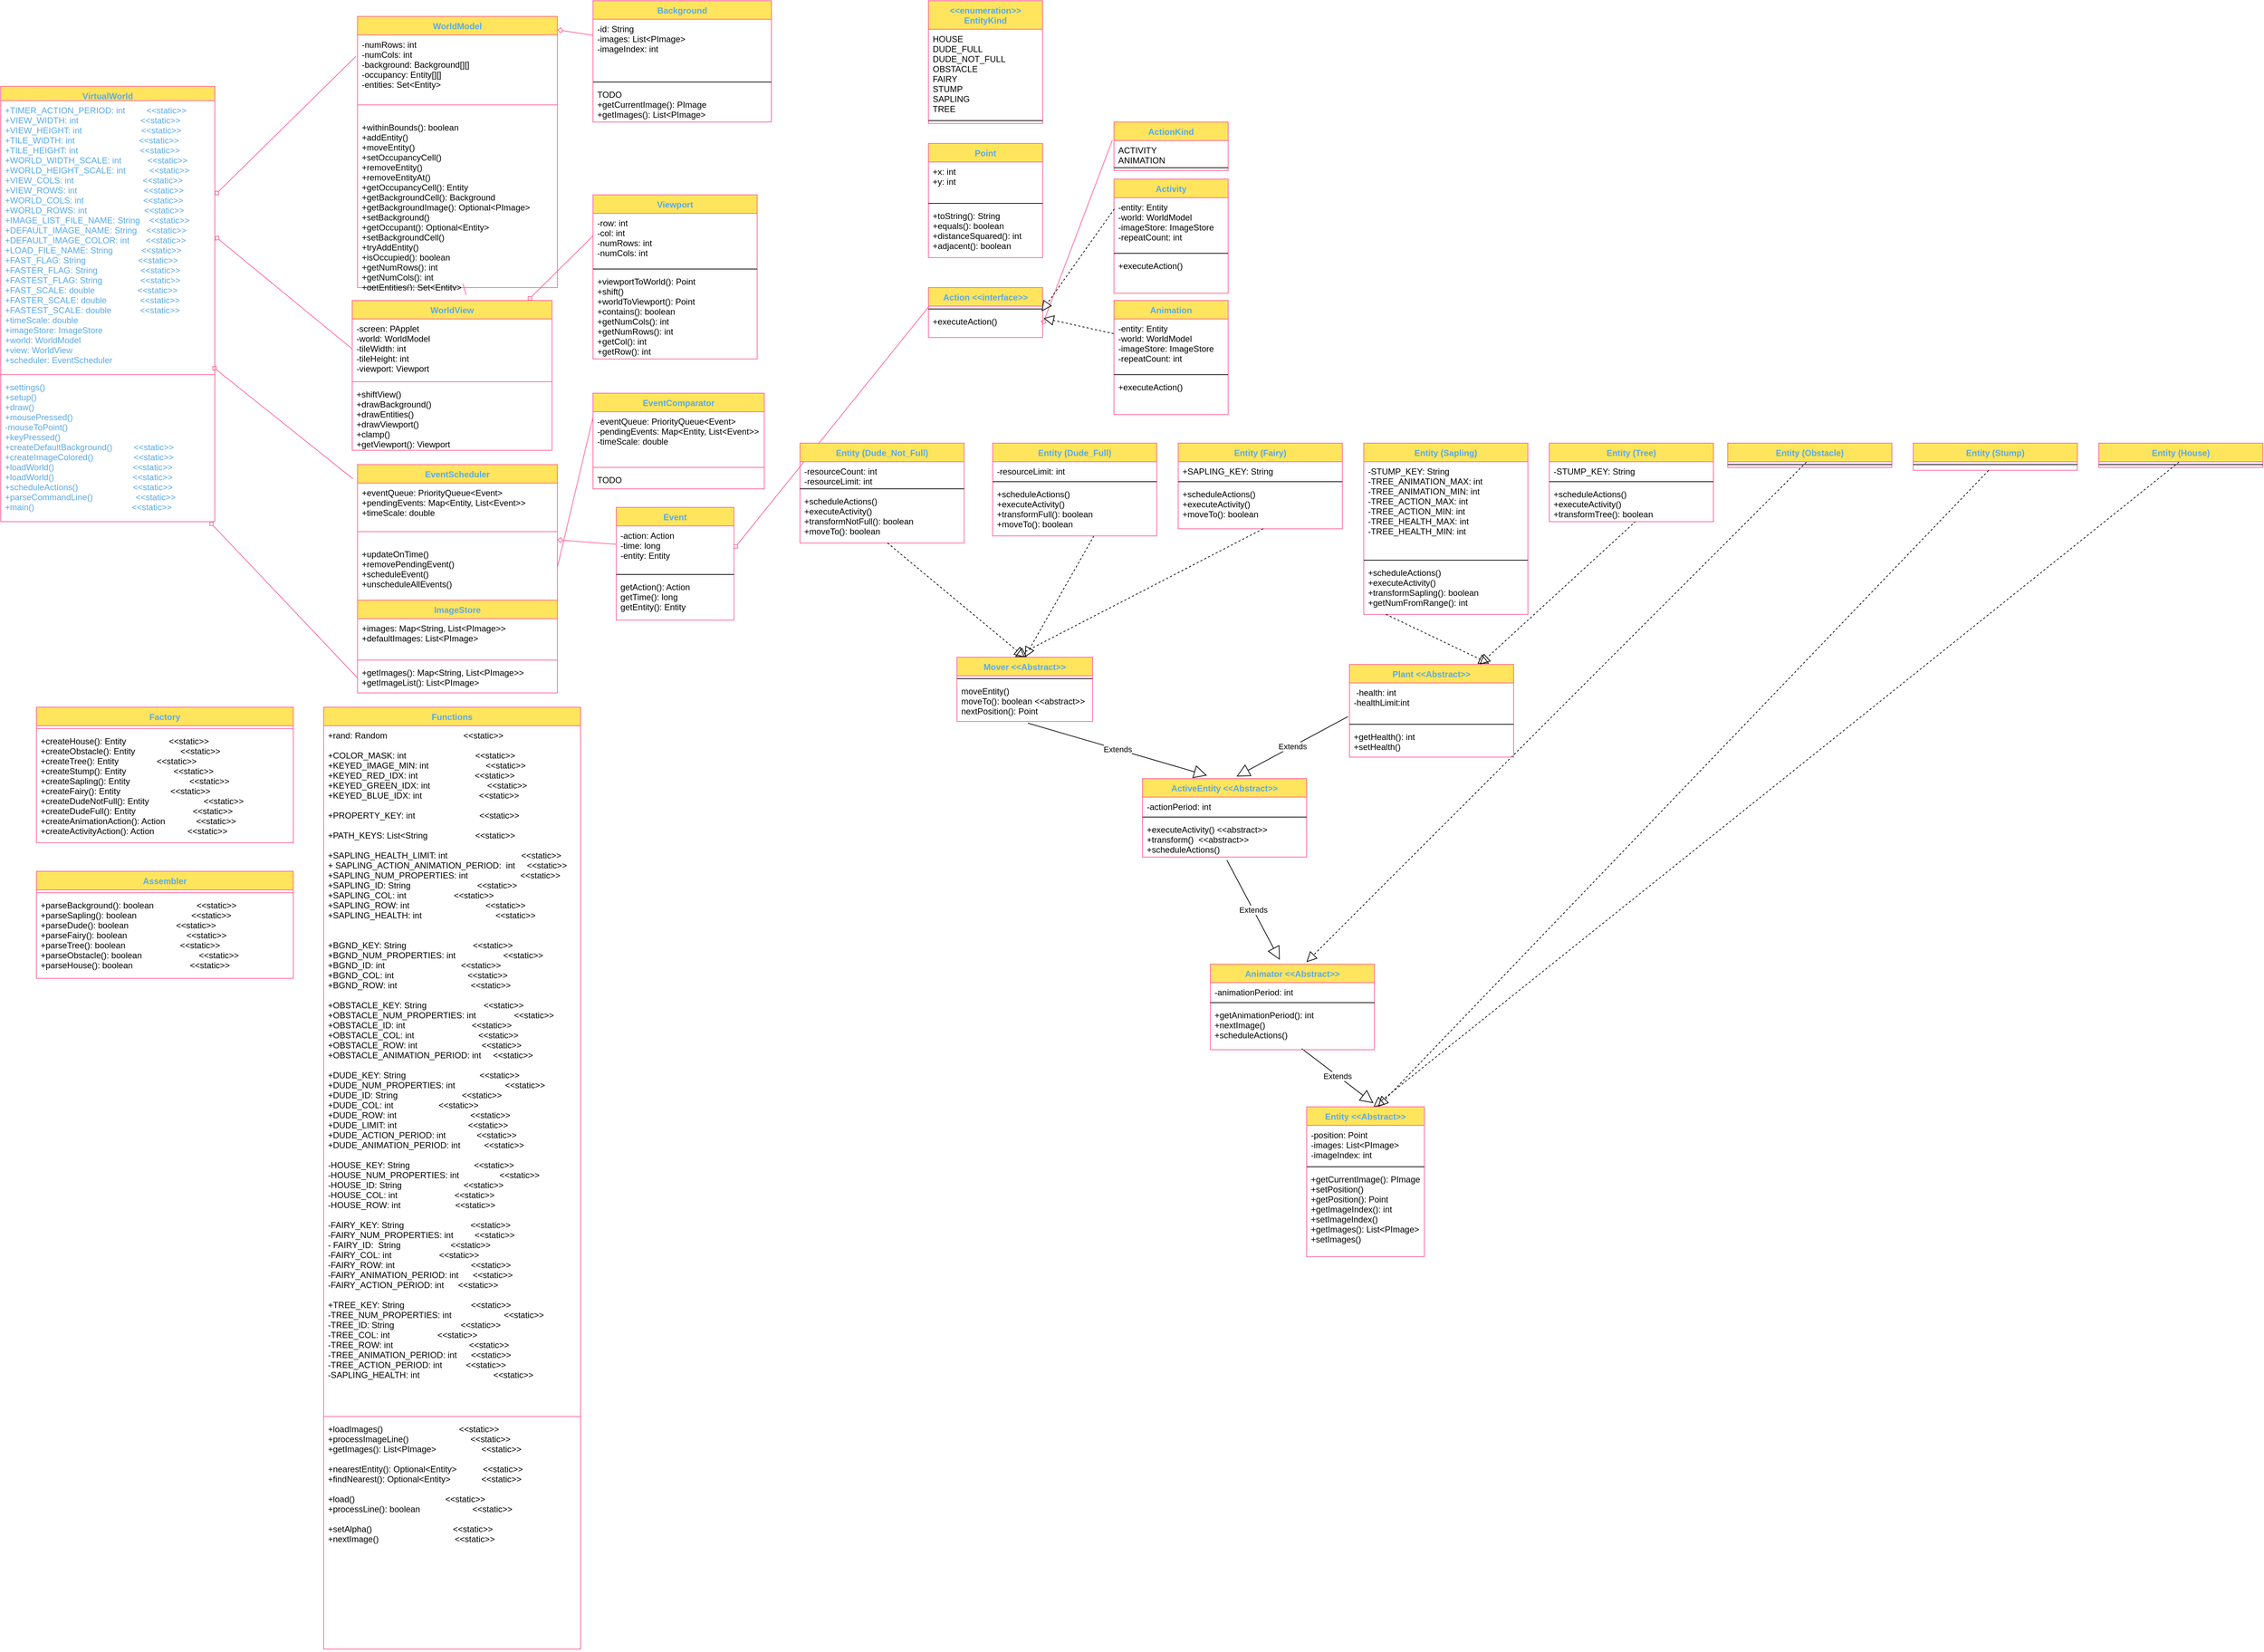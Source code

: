 <mxfile version="18.0.1" type="device"><diagram id="Yo6Zvny2ZRX3JAPKxXua" name="Page 2"><mxGraphModel dx="1415" dy="658" grid="1" gridSize="10" guides="1" tooltips="1" connect="1" arrows="1" fold="1" page="1" pageScale="1" pageWidth="3300" pageHeight="4681" math="0" shadow="0"><root><mxCell id="0"/><mxCell id="1" parent="0"/><mxCell id="8I9pphBKhg92I5GMk5e_-31" value="" style="graphMlID=e0;endArrow=none;strokeColor=#FF6392;strokeWidth=1.0;startArrow=diamond;startFill=0;endFill=1;exitX=1;exitY=0.25;exitDx=0;exitDy=0;fontColor=#5AA9E6;entryX=-0.008;entryY=-0.286;entryDx=0;entryDy=0;entryPerimeter=0;" parent="1" source="8I9pphBKhg92I5GMk5e_-50" target="8I9pphBKhg92I5GMk5e_-57" edge="1"><mxGeometry relative="1" as="geometry"/></mxCell><mxCell id="8I9pphBKhg92I5GMk5e_-32" value="" style="graphMlID=e1;endArrow=none;strokeColor=#FF6392;strokeWidth=1.0;startArrow=diamond;startFill=0;endFill=1;exitX=1;exitY=0.5;exitDx=0;exitDy=0;fontColor=#5AA9E6;entryX=0;entryY=0.5;entryDx=0;entryDy=0;" parent="1" source="8I9pphBKhg92I5GMk5e_-51" target="8I9pphBKhg92I5GMk5e_-61" edge="1"><mxGeometry relative="1" as="geometry"/></mxCell><mxCell id="8I9pphBKhg92I5GMk5e_-33" value="" style="graphMlID=e2;endArrow=none;strokeColor=#FF6392;strokeWidth=1.0;startArrow=diamond;startFill=0;endFill=1;fontColor=#5AA9E6;entryX=0;entryY=0.25;entryDx=0;entryDy=0;" parent="1" source="8I9pphBKhg92I5GMk5e_-60" target="8I9pphBKhg92I5GMk5e_-89" edge="1"><mxGeometry relative="1" as="geometry"><mxPoint x="648" y="240" as="sourcePoint"/></mxGeometry></mxCell><mxCell id="8I9pphBKhg92I5GMk5e_-34" value="" style="graphMlID=e3;endArrow=none;strokeColor=#FF6392;strokeWidth=1.0;startArrow=diamond;startFill=0;endFill=1;exitX=0.988;exitY=-0.077;exitDx=0;exitDy=0;exitPerimeter=0;fontColor=#5AA9E6;entryX=-0.023;entryY=0.105;entryDx=0;entryDy=0;entryPerimeter=0;" parent="1" source="8I9pphBKhg92I5GMk5e_-53" target="8I9pphBKhg92I5GMk5e_-64" edge="1"><mxGeometry relative="1" as="geometry"><mxPoint x="840" y="580" as="targetPoint"/></mxGeometry></mxCell><mxCell id="8I9pphBKhg92I5GMk5e_-35" value="" style="graphMlID=e4;endArrow=none;strokeColor=#FF6392;strokeWidth=1.0;startArrow=diamond;startFill=0;endFill=1;exitX=0.975;exitY=1;exitDx=0;exitDy=0;exitPerimeter=0;fontColor=#5AA9E6;entryX=0;entryY=0.5;entryDx=0;entryDy=0;" parent="1" source="8I9pphBKhg92I5GMk5e_-53" target="8I9pphBKhg92I5GMk5e_-71" edge="1"><mxGeometry relative="1" as="geometry"/></mxCell><mxCell id="8I9pphBKhg92I5GMk5e_-36" value="" style="graphMlID=e5;endArrow=none;strokeColor=#FF6392;strokeWidth=1.0;startArrow=diamond;startFill=0;endFill=1;fontColor=#5AA9E6;exitX=1.001;exitY=-0.077;exitDx=0;exitDy=0;exitPerimeter=0;" parent="1" source="8I9pphBKhg92I5GMk5e_-55" target="8I9pphBKhg92I5GMk5e_-82" edge="1"><mxGeometry relative="1" as="geometry"/></mxCell><mxCell id="8I9pphBKhg92I5GMk5e_-37" value="" style="graphMlID=e6;endArrow=none;strokeColor=#FF6392;strokeWidth=1.0;startArrow=diamond;startFill=0;endFill=1;fontColor=#5AA9E6;" parent="1" source="8I9pphBKhg92I5GMk5e_-64" target="8I9pphBKhg92I5GMk5e_-97" edge="1"><mxGeometry relative="1" as="geometry"/></mxCell><mxCell id="8I9pphBKhg92I5GMk5e_-38" value="" style="graphMlID=e7;endArrow=none;strokeColor=#FF6392;strokeWidth=1.0;startArrow=none;startFill=1;endFill=1;fontColor=#5AA9E6;entryX=0;entryY=0.25;entryDx=0;entryDy=0;exitX=1;exitY=0.5;exitDx=0;exitDy=0;" parent="1" source="8I9pphBKhg92I5GMk5e_-67" target="8I9pphBKhg92I5GMk5e_-72" edge="1"><mxGeometry relative="1" as="geometry"/></mxCell><mxCell id="8I9pphBKhg92I5GMk5e_-42" value="" style="graphMlID=e11;endArrow=none;strokeColor=#FF6392;strokeWidth=1.0;startArrow=diamond;startFill=0;endFill=1;fontColor=#5AA9E6;exitX=1;exitY=0.5;exitDx=0;exitDy=0;entryX=0.006;entryY=0.178;entryDx=0;entryDy=0;entryPerimeter=0;" parent="1" source="8I9pphBKhg92I5GMk5e_-97" edge="1"><mxGeometry relative="1" as="geometry"><mxPoint x="1320.96" y="458.072" as="targetPoint"/></mxGeometry></mxCell><mxCell id="8I9pphBKhg92I5GMk5e_-43" value="" style="graphMlID=e12;endArrow=none;strokeColor=#FF6392;strokeWidth=1.0;startArrow=diamond;startFill=0;endFill=1;fontColor=#5AA9E6;exitX=0.999;exitY=0.387;exitDx=0;exitDy=0;exitPerimeter=0;entryX=-0.014;entryY=0.373;entryDx=0;entryDy=0;entryPerimeter=0;" parent="1" target="8I9pphBKhg92I5GMk5e_-112" edge="1"><mxGeometry relative="1" as="geometry"><mxPoint x="1479.84" y="483.988" as="sourcePoint"/></mxGeometry></mxCell><mxCell id="8I9pphBKhg92I5GMk5e_-44" value="" style="graphMlID=e13;endArrow=none;strokeColor=#FF6392;strokeWidth=1.0;startArrow=none;startFill=1;endFill=1;fontColor=#5AA9E6;entryX=0.528;entryY=0.978;entryDx=0;entryDy=0;entryPerimeter=0;exitX=0.57;exitY=-0.037;exitDx=0;exitDy=0;exitPerimeter=0;" parent="1" source="8I9pphBKhg92I5GMk5e_-60" target="8I9pphBKhg92I5GMk5e_-57" edge="1"><mxGeometry relative="1" as="geometry"/></mxCell><mxCell id="8I9pphBKhg92I5GMk5e_-50" value="VirtualWorld" style="swimlane;fontStyle=1;align=center;verticalAlign=top;childLayout=stackLayout;horizontal=1;startSize=20;horizontalStack=0;resizeParent=1;resizeParentMax=0;resizeLast=0;collapsible=1;marginBottom=0;hachureGap=4;pointerEvents=0;fillColor=#FFE45E;strokeColor=#FF6392;fontColor=#5AA9E6;" parent="1" vertex="1"><mxGeometry x="20" y="150" width="300" height="610" as="geometry"/></mxCell><mxCell id="8I9pphBKhg92I5GMk5e_-51" value="+TIMER_ACTION_PERIOD: int         &lt;&lt;static&gt;&gt;&#10;+VIEW_WIDTH: int                          &lt;&lt;static&gt;&gt;&#10;+VIEW_HEIGHT: int                         &lt;&lt;static&gt;&gt;&#10;+TILE_WIDTH: int                           &lt;&lt;static&gt;&gt;&#10;+TILE_HEIGHT: int                          &lt;&lt;static&gt;&gt;&#10;+WORLD_WIDTH_SCALE: int           &lt;&lt;static&gt;&gt;&#10;+WORLD_HEIGHT_SCALE: int          &lt;&lt;static&gt;&gt;&#10;+VIEW_COLS: int                             &lt;&lt;static&gt;&gt;&#10;+VIEW_ROWS: int                            &lt;&lt;static&gt;&gt;&#10;+WORLD_COLS: int                         &lt;&lt;static&gt;&gt;&#10;+WORLD_ROWS: int                        &lt;&lt;static&gt;&gt;&#10;+IMAGE_LIST_FILE_NAME: String    &lt;&lt;static&gt;&gt;&#10;+DEFAULT_IMAGE_NAME: String    &lt;&lt;static&gt;&gt;&#10;+DEFAULT_IMAGE_COLOR: int       &lt;&lt;static&gt;&gt;&#10;+LOAD_FILE_NAME: String            &lt;&lt;static&gt;&gt;&#10;+FAST_FLAG: String                      &lt;&lt;static&gt;&gt;&#10;+FASTER_FLAG: String                  &lt;&lt;static&gt;&gt;&#10;+FASTEST_FLAG: String                &lt;&lt;static&gt;&gt;&#10;+FAST_SCALE: double                  &lt;&lt;static&gt;&gt;&#10;+FASTER_SCALE: double              &lt;&lt;static&gt;&gt;&#10;+FASTEST_SCALE: double            &lt;&lt;static&gt;&gt;&#10;+timeScale: double&#10;+imageStore: ImageStore&#10;+world: WorldModel&#10;+view: WorldView&#10;+scheduler: EventScheduler" style="text;strokeColor=none;fillColor=none;align=left;verticalAlign=top;spacingLeft=4;spacingRight=4;overflow=hidden;rotatable=0;points=[[0,0.5],[1,0.5]];portConstraint=eastwest;fontColor=#5AA9E6;" parent="8I9pphBKhg92I5GMk5e_-50" vertex="1"><mxGeometry y="20" width="300" height="380" as="geometry"/></mxCell><mxCell id="8I9pphBKhg92I5GMk5e_-52" value="" style="line;strokeWidth=1;fillColor=none;align=left;verticalAlign=middle;spacingTop=-1;spacingLeft=3;spacingRight=3;rotatable=0;labelPosition=right;points=[];portConstraint=eastwest;strokeColor=#FF6392;fontColor=#5AA9E6;" parent="8I9pphBKhg92I5GMk5e_-50" vertex="1"><mxGeometry y="400" width="300" height="8" as="geometry"/></mxCell><mxCell id="8I9pphBKhg92I5GMk5e_-53" value="+settings()&#10;+setup()&#10;+draw()&#10;+mousePressed()&#10;-mouseToPoint()&#10;+keyPressed()&#10;+createDefaultBackground()         &lt;&lt;static&gt;&gt;&#10;+createImageColored()                 &lt;&lt;static&gt;&gt;&#10;+loadWorld()                                 &lt;&lt;static&gt;&gt;&#10;+loadWorld()                                 &lt;&lt;static&gt;&gt;&#10;+scheduleActions()                       &lt;&lt;static&gt;&gt;&#10;+parseCommandLine()                  &lt;&lt;static&gt;&gt;&#10;+main()                                         &lt;&lt;static&gt;&gt;" style="text;strokeColor=none;fillColor=none;align=left;verticalAlign=top;spacingLeft=4;spacingRight=4;overflow=hidden;rotatable=0;points=[[0,0.5],[1,0.5]];portConstraint=eastwest;fontColor=#5AA9E6;" parent="8I9pphBKhg92I5GMk5e_-50" vertex="1"><mxGeometry y="408" width="300" height="202" as="geometry"/></mxCell><mxCell id="8I9pphBKhg92I5GMk5e_-54" value="WorldModel" style="swimlane;fontStyle=1;align=center;verticalAlign=top;childLayout=stackLayout;horizontal=1;startSize=26;horizontalStack=0;resizeParent=1;resizeParentMax=0;resizeLast=0;collapsible=1;marginBottom=0;hachureGap=4;pointerEvents=0;sketch=0;fontColor=#5AA9E6;strokeColor=#FF6392;fillColor=#FFE45E;" parent="1" vertex="1"><mxGeometry x="520" y="52.03" width="280" height="380" as="geometry"/></mxCell><mxCell id="8I9pphBKhg92I5GMk5e_-55" value="-numRows: int&#10;-numCols: int&#10;-background: Background[][]&#10;-occupancy: Entity[][]&#10;-entities: Set&lt;Entity&gt;" style="text;strokeColor=none;fillColor=none;align=left;verticalAlign=top;spacingLeft=4;spacingRight=4;overflow=hidden;rotatable=0;points=[[0,0.5],[1,0.5]];portConstraint=eastwest;fontColor=#000000;" parent="8I9pphBKhg92I5GMk5e_-54" vertex="1"><mxGeometry y="26" width="280" height="94" as="geometry"/></mxCell><mxCell id="8I9pphBKhg92I5GMk5e_-56" value="" style="line;strokeWidth=1;fillColor=none;align=left;verticalAlign=middle;spacingTop=-1;spacingLeft=3;spacingRight=3;rotatable=0;labelPosition=right;points=[];portConstraint=eastwest;strokeColor=#FF6392;fontColor=#5AA9E6;" parent="8I9pphBKhg92I5GMk5e_-54" vertex="1"><mxGeometry y="120" width="280" height="8" as="geometry"/></mxCell><mxCell id="8I9pphBKhg92I5GMk5e_-57" value="&#10;+withinBounds(): boolean                   &#10;+addEntity()&#10;+moveEntity()&#10;+setOccupancyCell()     &#10;+removeEntity()                              &#10;+removeEntityAt()                           &#10;+getOccupancyCell(): Entity                 &#10;+getBackgroundCell(): Background            &#10;+getBackgroundImage(): Optional&lt;PImage&gt;    &#10;+setBackground()                             &#10;+getOccupant(): Optional&lt;Entity&gt;           &#10;+setBackgroundCell()                       &#10;+tryAddEntity()                             &#10;+isOccupied(): boolean&#10;+getNumRows(): int&#10;+getNumCols(): int  &#10;+getEntities(): Set&lt;Entity&gt;                                                            " style="text;strokeColor=none;fillColor=none;align=left;verticalAlign=top;spacingLeft=4;spacingRight=4;overflow=hidden;rotatable=0;points=[[0,0.5],[1,0.5]];portConstraint=eastwest;fontColor=#020405;" parent="8I9pphBKhg92I5GMk5e_-54" vertex="1"><mxGeometry y="128" width="280" height="252" as="geometry"/></mxCell><mxCell id="8I9pphBKhg92I5GMk5e_-60" value="WorldView" style="swimlane;fontStyle=1;align=center;verticalAlign=top;childLayout=stackLayout;horizontal=1;startSize=26;horizontalStack=0;resizeParent=1;resizeParentMax=0;resizeLast=0;collapsible=1;marginBottom=0;hachureGap=4;pointerEvents=0;sketch=0;fontColor=#5AA9E6;strokeColor=#FF6392;fillColor=#FFE45E;" parent="1" vertex="1"><mxGeometry x="512.57" y="450" width="280" height="210" as="geometry"/></mxCell><mxCell id="8I9pphBKhg92I5GMk5e_-61" value="-screen: PApplet&#10;-world: WorldModel&#10;-tileWidth: int&#10;-tileHeight: int&#10;-viewport: Viewport" style="text;strokeColor=none;fillColor=none;align=left;verticalAlign=top;spacingLeft=4;spacingRight=4;overflow=hidden;rotatable=0;points=[[0,0.5],[1,0.5]];portConstraint=eastwest;fontColor=#000000;" parent="8I9pphBKhg92I5GMk5e_-60" vertex="1"><mxGeometry y="26" width="280" height="84" as="geometry"/></mxCell><mxCell id="8I9pphBKhg92I5GMk5e_-62" value="" style="line;strokeWidth=1;fillColor=none;align=left;verticalAlign=middle;spacingTop=-1;spacingLeft=3;spacingRight=3;rotatable=0;labelPosition=right;points=[];portConstraint=eastwest;strokeColor=#FF6392;fontColor=#5AA9E6;" parent="8I9pphBKhg92I5GMk5e_-60" vertex="1"><mxGeometry y="110" width="280" height="8" as="geometry"/></mxCell><mxCell id="8I9pphBKhg92I5GMk5e_-63" value="+shiftView()&#10;+drawBackground()                           &#10;+drawEntities()                            &#10;+drawViewport()                             &#10;+clamp()     &#10;+getViewport(): Viewport                              " style="text;strokeColor=none;fillColor=none;align=left;verticalAlign=top;spacingLeft=4;spacingRight=4;overflow=hidden;rotatable=0;points=[[0,0.5],[1,0.5]];portConstraint=eastwest;fontColor=#000000;" parent="8I9pphBKhg92I5GMk5e_-60" vertex="1"><mxGeometry y="118" width="280" height="92" as="geometry"/></mxCell><mxCell id="8I9pphBKhg92I5GMk5e_-64" value="EventScheduler" style="swimlane;fontStyle=1;align=center;verticalAlign=top;childLayout=stackLayout;horizontal=1;startSize=26;horizontalStack=0;resizeParent=1;resizeParentMax=0;resizeLast=0;collapsible=1;marginBottom=0;hachureGap=4;pointerEvents=0;sketch=0;fontColor=#5AA9E6;strokeColor=#FF6392;fillColor=#FFE45E;" parent="1" vertex="1"><mxGeometry x="520" y="680" width="280" height="190" as="geometry"/></mxCell><mxCell id="8I9pphBKhg92I5GMk5e_-65" value="+eventQueue: PriorityQueue&lt;Event&gt;&#10;+pendingEvents: Map&lt;Entity, List&lt;Event&gt;&gt;&#10;+timeScale: double" style="text;strokeColor=none;fillColor=none;align=left;verticalAlign=top;spacingLeft=4;spacingRight=4;overflow=hidden;rotatable=0;points=[[0,0.5],[1,0.5]];portConstraint=eastwest;fontColor=#000000;" parent="8I9pphBKhg92I5GMk5e_-64" vertex="1"><mxGeometry y="26" width="280" height="64" as="geometry"/></mxCell><mxCell id="8I9pphBKhg92I5GMk5e_-66" value="" style="line;strokeWidth=1;fillColor=none;align=left;verticalAlign=middle;spacingTop=-1;spacingLeft=3;spacingRight=3;rotatable=0;labelPosition=right;points=[];portConstraint=eastwest;strokeColor=#FF6392;fontColor=#5AA9E6;" parent="8I9pphBKhg92I5GMk5e_-64" vertex="1"><mxGeometry y="90" width="280" height="8" as="geometry"/></mxCell><mxCell id="8I9pphBKhg92I5GMk5e_-67" value="&#10;+updateOnTime()                              &#10;+removePendingEvent()                       &#10;+scheduleEvent()                                 &#10;+unscheduleAllEvents()                       " style="text;strokeColor=none;fillColor=none;align=left;verticalAlign=top;spacingLeft=4;spacingRight=4;overflow=hidden;rotatable=0;points=[[0,0.5],[1,0.5]];portConstraint=eastwest;fontColor=#000000;" parent="8I9pphBKhg92I5GMk5e_-64" vertex="1"><mxGeometry y="98" width="280" height="92" as="geometry"/></mxCell><mxCell id="8I9pphBKhg92I5GMk5e_-68" value="ImageStore" style="swimlane;fontStyle=1;align=center;verticalAlign=top;childLayout=stackLayout;horizontal=1;startSize=26;horizontalStack=0;resizeParent=1;resizeParentMax=0;resizeLast=0;collapsible=1;marginBottom=0;hachureGap=4;pointerEvents=0;sketch=0;fontColor=#5AA9E6;strokeColor=#FF6392;fillColor=#FFE45E;" parent="1" vertex="1"><mxGeometry x="520" y="870" width="280" height="130" as="geometry"/></mxCell><mxCell id="8I9pphBKhg92I5GMk5e_-69" value="+images: Map&lt;String, List&lt;PImage&gt;&gt;&#10;+defaultImages: List&lt;PImage&gt;" style="text;strokeColor=none;fillColor=none;align=left;verticalAlign=top;spacingLeft=4;spacingRight=4;overflow=hidden;rotatable=0;points=[[0,0.5],[1,0.5]];portConstraint=eastwest;fontColor=#000000;" parent="8I9pphBKhg92I5GMk5e_-68" vertex="1"><mxGeometry y="26" width="280" height="54" as="geometry"/></mxCell><mxCell id="8I9pphBKhg92I5GMk5e_-70" value="" style="line;strokeWidth=1;fillColor=none;align=left;verticalAlign=middle;spacingTop=-1;spacingLeft=3;spacingRight=3;rotatable=0;labelPosition=right;points=[];portConstraint=eastwest;strokeColor=#FF6392;fontColor=#5AA9E6;" parent="8I9pphBKhg92I5GMk5e_-68" vertex="1"><mxGeometry y="80" width="280" height="8" as="geometry"/></mxCell><mxCell id="8I9pphBKhg92I5GMk5e_-71" value="+getImages(): Map&lt;String, List&lt;PImage&gt;&gt;&#10;+getImageList(): List&lt;PImage&gt;               " style="text;strokeColor=none;fillColor=none;align=left;verticalAlign=top;spacingLeft=4;spacingRight=4;overflow=hidden;rotatable=0;points=[[0,0.5],[1,0.5]];portConstraint=eastwest;fontColor=#000000;" parent="8I9pphBKhg92I5GMk5e_-68" vertex="1"><mxGeometry y="88" width="280" height="42" as="geometry"/></mxCell><mxCell id="8I9pphBKhg92I5GMk5e_-72" value="EventComparator" style="swimlane;fontStyle=1;align=center;verticalAlign=top;childLayout=stackLayout;horizontal=1;startSize=26;horizontalStack=0;resizeParent=1;resizeParentMax=0;resizeLast=0;collapsible=1;marginBottom=0;hachureGap=4;pointerEvents=0;sketch=0;fontColor=#5AA9E6;strokeColor=#FF6392;fillColor=#FFE45E;" parent="1" vertex="1"><mxGeometry x="850" y="580" width="240" height="134" as="geometry"/></mxCell><mxCell id="8I9pphBKhg92I5GMk5e_-73" value="-eventQueue: PriorityQueue&lt;Event&gt;&#10;-pendingEvents: Map&lt;Entity, List&lt;Event&gt;&gt;&#10;-timeScale: double" style="text;strokeColor=none;fillColor=none;align=left;verticalAlign=top;spacingLeft=4;spacingRight=4;overflow=hidden;rotatable=0;points=[[0,0.5],[1,0.5]];portConstraint=eastwest;fontColor=#000000;" parent="8I9pphBKhg92I5GMk5e_-72" vertex="1"><mxGeometry y="26" width="240" height="74" as="geometry"/></mxCell><mxCell id="8I9pphBKhg92I5GMk5e_-74" value="" style="line;strokeWidth=1;fillColor=none;align=left;verticalAlign=middle;spacingTop=-1;spacingLeft=3;spacingRight=3;rotatable=0;labelPosition=right;points=[];portConstraint=eastwest;strokeColor=#FF6392;fontColor=#5AA9E6;" parent="8I9pphBKhg92I5GMk5e_-72" vertex="1"><mxGeometry y="100" width="240" height="8" as="geometry"/></mxCell><mxCell id="8I9pphBKhg92I5GMk5e_-75" value="TODO" style="text;strokeColor=none;fillColor=none;align=left;verticalAlign=top;spacingLeft=4;spacingRight=4;overflow=hidden;rotatable=0;points=[[0,0.5],[1,0.5]];portConstraint=eastwest;fontColor=#000000;" parent="8I9pphBKhg92I5GMk5e_-72" vertex="1"><mxGeometry y="108" width="240" height="26" as="geometry"/></mxCell><mxCell id="8I9pphBKhg92I5GMk5e_-77" value="Functions" style="swimlane;fontStyle=1;align=center;verticalAlign=top;childLayout=stackLayout;horizontal=1;startSize=26;horizontalStack=0;resizeParent=1;resizeParentMax=0;resizeLast=0;collapsible=1;marginBottom=0;hachureGap=4;pointerEvents=0;sketch=0;fontColor=#5AA9E6;strokeColor=#FF6392;fillColor=#FFE45E;" parent="1" vertex="1"><mxGeometry x="472.57" y="1020" width="360" height="1320" as="geometry"/></mxCell><mxCell id="8I9pphBKhg92I5GMk5e_-78" value="+rand: Random                                &lt;&lt;static&gt;&gt;&#10;&#10;+COLOR_MASK: int                             &lt;&lt;static&gt;&gt;&#10;+KEYED_IMAGE_MIN: int                        &lt;&lt;static&gt;&gt;&#10;+KEYED_RED_IDX: int                        &lt;&lt;static&gt;&gt;&#10;+KEYED_GREEN_IDX: int                        &lt;&lt;static&gt;&gt;&#10;+KEYED_BLUE_IDX: int                        &lt;&lt;static&gt;&gt;&#10;&#10;+PROPERTY_KEY: int                           &lt;&lt;static&gt;&gt;&#10;&#10;+PATH_KEYS: List&lt;String                    &lt;&lt;static&gt;&gt;&#10;&#10;+SAPLING_HEALTH_LIMIT: int                               &lt;&lt;static&gt;&gt;&#10;+ SAPLING_ACTION_ANIMATION_PERIOD:  int     &lt;&lt;static&gt;&gt;&#10;+SAPLING_NUM_PROPERTIES: int                      &lt;&lt;static&gt;&gt;&#10;+SAPLING_ID: String                            &lt;&lt;static&gt;&gt;&#10;+SAPLING_COL: int                    &lt;&lt;static&gt;&gt;&#10;+SAPLING_ROW: int                                &lt;&lt;static&gt;&gt;&#10;+SAPLING_HEALTH: int                               &lt;&lt;static&gt;&gt;&#10;&#10;&#10;+BGND_KEY: String                            &lt;&lt;static&gt;&gt;&#10;+BGND_NUM_PROPERTIES: int                    &lt;&lt;static&gt;&gt;&#10;+BGND_ID: int                                &lt;&lt;static&gt;&gt;&#10;+BGND_COL: int                               &lt;&lt;static&gt;&gt;&#10;+BGND_ROW: int                               &lt;&lt;static&gt;&gt;&#10;&#10;+OBSTACLE_KEY: String                        &lt;&lt;static&gt;&gt;&#10;+OBSTACLE_NUM_PROPERTIES: int                &lt;&lt;static&gt;&gt;&#10;+OBSTACLE_ID: int                            &lt;&lt;static&gt;&gt;&#10;+OBSTACLE_COL: int                           &lt;&lt;static&gt;&gt;&#10;+OBSTACLE_ROW: int                           &lt;&lt;static&gt;&gt;&#10;+OBSTACLE_ANIMATION_PERIOD: int     &lt;&lt;static&gt;&gt;&#10;&#10;+DUDE_KEY: String                               &lt;&lt;static&gt;&gt;&#10;+DUDE_NUM_PROPERTIES: int                     &lt;&lt;static&gt;&gt;&#10;+DUDE_ID: String                           &lt;&lt;static&gt;&gt;&#10;+DUDE_COL: int                   &lt;&lt;static&gt;&gt;&#10;+DUDE_ROW: int                               &lt;&lt;static&gt;&gt;&#10;+DUDE_LIMIT: int                              &lt;&lt;static&gt;&gt;&#10;+DUDE_ACTION_PERIOD: int             &lt;&lt;static&gt;&gt;&#10;+DUDE_ANIMATION_PERIOD: int          &lt;&lt;static&gt;&gt;&#10;&#10;-HOUSE_KEY: String                           &lt;&lt;static&gt;&gt;&#10;-HOUSE_NUM_PROPERTIES: int                 &lt;&lt;static&gt;&gt;&#10;-HOUSE_ID: String                          &lt;&lt;static&gt;&gt;&#10;-HOUSE_COL: int                        &lt;&lt;static&gt;&gt;&#10;-HOUSE_ROW: int                       &lt;&lt;static&gt;&gt;&#10;&#10;-FAIRY_KEY: String                            &lt;&lt;static&gt;&gt;&#10;-FAIRY_NUM_PROPERTIES: int         &lt;&lt;static&gt;&gt;&#10;- FAIRY_ID:  String                     &lt;&lt;static&gt;&gt;&#10;-FAIRY_COL: int                    &lt;&lt;static&gt;&gt;&#10;-FAIRY_ROW: int                                &lt;&lt;static&gt;&gt;&#10;-FAIRY_ANIMATION_PERIOD: int      &lt;&lt;static&gt;&gt;&#10;-FAIRY_ACTION_PERIOD: int      &lt;&lt;static&gt;&gt;&#10;&#10;+TREE_KEY: String                            &lt;&lt;static&gt;&gt;&#10;-TREE_NUM_PROPERTIES: int                      &lt;&lt;static&gt;&gt;&#10;-TREE_ID: String                            &lt;&lt;static&gt;&gt;&#10;-TREE_COL: int                    &lt;&lt;static&gt;&gt;&#10;-TREE_ROW: int                                &lt;&lt;static&gt;&gt;&#10;-TREE_ANIMATION_PERIOD: int      &lt;&lt;static&gt;&gt;&#10;-TREE_ACTION_PERIOD: int          &lt;&lt;static&gt;&gt;&#10;-SAPLING_HEALTH: int                               &lt;&lt;static&gt;&gt;&#10;" style="text;strokeColor=none;fillColor=none;align=left;verticalAlign=top;spacingLeft=4;spacingRight=4;overflow=hidden;rotatable=0;points=[[0,0.5],[1,0.5]];portConstraint=eastwest;fontColor=#000000;" parent="8I9pphBKhg92I5GMk5e_-77" vertex="1"><mxGeometry y="26" width="360" height="964" as="geometry"/></mxCell><mxCell id="8I9pphBKhg92I5GMk5e_-79" value="" style="line;strokeWidth=1;fillColor=none;align=left;verticalAlign=middle;spacingTop=-1;spacingLeft=3;spacingRight=3;rotatable=0;labelPosition=right;points=[];portConstraint=eastwest;strokeColor=#FF6392;fontColor=#5AA9E6;" parent="8I9pphBKhg92I5GMk5e_-77" vertex="1"><mxGeometry y="990" width="360" height="8" as="geometry"/></mxCell><mxCell id="8I9pphBKhg92I5GMk5e_-80" value="+loadImages()                                &lt;&lt;static&gt;&gt;&#10;+processImageLine()                          &lt;&lt;static&gt;&gt;&#10;+getImages(): List&lt;PImage&gt;                   &lt;&lt;static&gt;&gt;&#10;&#10;+nearestEntity(): Optional&lt;Entity&gt;           &lt;&lt;static&gt;&gt;&#10;+findNearest(): Optional&lt;Entity&gt;             &lt;&lt;static&gt;&gt;&#10;&#10;+load()                                      &lt;&lt;static&gt;&gt;&#10;+processLine(): boolean                      &lt;&lt;static&gt;&gt;&#10;&#10;+setAlpha()                                  &lt;&lt;static&gt;&gt;&#10;+nextImage()                                &lt;&lt;static&gt;&gt;" style="text;strokeColor=none;fillColor=none;align=left;verticalAlign=top;spacingLeft=4;spacingRight=4;overflow=hidden;rotatable=0;points=[[0,0.5],[1,0.5]];portConstraint=eastwest;fontColor=#000000;" parent="8I9pphBKhg92I5GMk5e_-77" vertex="1"><mxGeometry y="998" width="360" height="322" as="geometry"/></mxCell><mxCell id="8I9pphBKhg92I5GMk5e_-81" value="Background" style="swimlane;fontStyle=1;align=center;verticalAlign=top;childLayout=stackLayout;horizontal=1;startSize=26;horizontalStack=0;resizeParent=1;resizeParentMax=0;resizeLast=0;collapsible=1;marginBottom=0;hachureGap=4;pointerEvents=0;sketch=0;fontColor=#5AA9E6;strokeColor=#FF6392;fillColor=#FFE45E;" parent="1" vertex="1"><mxGeometry x="850" y="30" width="250" height="170" as="geometry"/></mxCell><mxCell id="8I9pphBKhg92I5GMk5e_-82" value="-id: String&#10;-images: List&lt;PImage&gt;&#10;-imageIndex: int" style="text;strokeColor=none;fillColor=none;align=left;verticalAlign=top;spacingLeft=4;spacingRight=4;overflow=hidden;rotatable=0;points=[[0,0.5],[1,0.5]];portConstraint=eastwest;" parent="8I9pphBKhg92I5GMk5e_-81" vertex="1"><mxGeometry y="26" width="250" height="84" as="geometry"/></mxCell><mxCell id="8I9pphBKhg92I5GMk5e_-83" value="" style="line;strokeWidth=1;fillColor=none;align=left;verticalAlign=middle;spacingTop=-1;spacingLeft=3;spacingRight=3;rotatable=0;labelPosition=right;points=[];portConstraint=eastwest;" parent="8I9pphBKhg92I5GMk5e_-81" vertex="1"><mxGeometry y="110" width="250" height="8" as="geometry"/></mxCell><mxCell id="8I9pphBKhg92I5GMk5e_-84" value="TODO&#10;+getCurrentImage(): PImage &#10;+getImages(): List&lt;PImage&gt;              " style="text;strokeColor=none;fillColor=none;align=left;verticalAlign=top;spacingLeft=4;spacingRight=4;overflow=hidden;rotatable=0;points=[[0,0.5],[1,0.5]];portConstraint=eastwest;" parent="8I9pphBKhg92I5GMk5e_-81" vertex="1"><mxGeometry y="118" width="250" height="52" as="geometry"/></mxCell><mxCell id="8I9pphBKhg92I5GMk5e_-89" value="Viewport" style="swimlane;fontStyle=1;align=center;verticalAlign=top;childLayout=stackLayout;horizontal=1;startSize=26;horizontalStack=0;resizeParent=1;resizeParentMax=0;resizeLast=0;collapsible=1;marginBottom=0;hachureGap=4;pointerEvents=0;sketch=0;fontColor=#5AA9E6;strokeColor=#FF6392;fillColor=#FFE45E;" parent="1" vertex="1"><mxGeometry x="850" y="302.04" width="230" height="230" as="geometry"/></mxCell><mxCell id="8I9pphBKhg92I5GMk5e_-90" value="-row: int&#10;-col: int&#10;-numRows: int&#10;-numCols: int" style="text;strokeColor=none;fillColor=none;align=left;verticalAlign=top;spacingLeft=4;spacingRight=4;overflow=hidden;rotatable=0;points=[[0,0.5],[1,0.5]];portConstraint=eastwest;" parent="8I9pphBKhg92I5GMk5e_-89" vertex="1"><mxGeometry y="26" width="230" height="74" as="geometry"/></mxCell><mxCell id="8I9pphBKhg92I5GMk5e_-91" value="" style="line;strokeWidth=1;fillColor=none;align=left;verticalAlign=middle;spacingTop=-1;spacingLeft=3;spacingRight=3;rotatable=0;labelPosition=right;points=[];portConstraint=eastwest;" parent="8I9pphBKhg92I5GMk5e_-89" vertex="1"><mxGeometry y="100" width="230" height="8" as="geometry"/></mxCell><mxCell id="8I9pphBKhg92I5GMk5e_-92" value="+viewportToWorld(): Point &#10;+shift()         &#10;+worldToViewport(): Point   &#10;+contains(): boolean&#10;+getNumCols(): int&#10;+getNumRows(): int&#10;+getCol(): int&#10;+getRow(): int                   " style="text;strokeColor=none;fillColor=none;align=left;verticalAlign=top;spacingLeft=4;spacingRight=4;overflow=hidden;rotatable=0;points=[[0,0.5],[1,0.5]];portConstraint=eastwest;" parent="8I9pphBKhg92I5GMk5e_-89" vertex="1"><mxGeometry y="108" width="230" height="122" as="geometry"/></mxCell><mxCell id="8I9pphBKhg92I5GMk5e_-96" value="Event" style="swimlane;fontStyle=1;align=center;verticalAlign=top;childLayout=stackLayout;horizontal=1;startSize=26;horizontalStack=0;resizeParent=1;resizeParentMax=0;resizeLast=0;collapsible=1;marginBottom=0;hachureGap=4;pointerEvents=0;sketch=0;fontColor=#5AA9E6;strokeColor=#FF6392;fillColor=#FFE45E;" parent="1" vertex="1"><mxGeometry x="882.5" y="740" width="165" height="158" as="geometry"/></mxCell><mxCell id="8I9pphBKhg92I5GMk5e_-97" value="-action: Action&#10;-time: long&#10;-entity: Entity" style="text;strokeColor=none;fillColor=none;align=left;verticalAlign=top;spacingLeft=4;spacingRight=4;overflow=hidden;rotatable=0;points=[[0,0.5],[1,0.5]];portConstraint=eastwest;" parent="8I9pphBKhg92I5GMk5e_-96" vertex="1"><mxGeometry y="26" width="165" height="64" as="geometry"/></mxCell><mxCell id="8I9pphBKhg92I5GMk5e_-98" value="" style="line;strokeWidth=1;fillColor=none;align=left;verticalAlign=middle;spacingTop=-1;spacingLeft=3;spacingRight=3;rotatable=0;labelPosition=right;points=[];portConstraint=eastwest;" parent="8I9pphBKhg92I5GMk5e_-96" vertex="1"><mxGeometry y="90" width="165" height="8" as="geometry"/></mxCell><mxCell id="8I9pphBKhg92I5GMk5e_-99" value="getAction(): Action&#10;getTime(): long&#10;getEntity(): Entity" style="text;strokeColor=none;fillColor=none;align=left;verticalAlign=top;spacingLeft=4;spacingRight=4;overflow=hidden;rotatable=0;points=[[0,0.5],[1,0.5]];portConstraint=eastwest;" parent="8I9pphBKhg92I5GMk5e_-96" vertex="1"><mxGeometry y="98" width="165" height="60" as="geometry"/></mxCell><mxCell id="8I9pphBKhg92I5GMk5e_-100" value="&lt;&lt;enumeration&gt;&gt;&#10;EntityKind" style="swimlane;fontStyle=1;align=center;verticalAlign=top;childLayout=stackLayout;horizontal=1;startSize=40;horizontalStack=0;resizeParent=1;resizeParentMax=0;resizeLast=0;collapsible=1;marginBottom=0;hachureGap=4;pointerEvents=0;sketch=0;fontColor=#5AA9E6;strokeColor=#FF6392;fillColor=#FFE45E;" parent="1" vertex="1"><mxGeometry x="1320" y="30" width="160" height="172" as="geometry"/></mxCell><mxCell id="8I9pphBKhg92I5GMk5e_-101" value="HOUSE&#10;DUDE_FULL&#10;DUDE_NOT_FULL&#10;OBSTACLE&#10;FAIRY&#10;STUMP&#10;SAPLING&#10;TREE" style="text;strokeColor=none;fillColor=none;align=left;verticalAlign=top;spacingLeft=4;spacingRight=4;overflow=hidden;rotatable=0;points=[[0,0.5],[1,0.5]];portConstraint=eastwest;" parent="8I9pphBKhg92I5GMk5e_-100" vertex="1"><mxGeometry y="40" width="160" height="124" as="geometry"/></mxCell><mxCell id="8I9pphBKhg92I5GMk5e_-102" value="" style="line;strokeWidth=1;fillColor=none;align=left;verticalAlign=middle;spacingTop=-1;spacingLeft=3;spacingRight=3;rotatable=0;labelPosition=right;points=[];portConstraint=eastwest;" parent="8I9pphBKhg92I5GMk5e_-100" vertex="1"><mxGeometry y="164" width="160" height="8" as="geometry"/></mxCell><mxCell id="8I9pphBKhg92I5GMk5e_-104" value="Point" style="swimlane;fontStyle=1;align=center;verticalAlign=top;childLayout=stackLayout;horizontal=1;startSize=26;horizontalStack=0;resizeParent=1;resizeParentMax=0;resizeLast=0;collapsible=1;marginBottom=0;hachureGap=4;pointerEvents=0;sketch=0;fontColor=#5AA9E6;strokeColor=#FF6392;fillColor=#FFE45E;" parent="1" vertex="1"><mxGeometry x="1320" y="230" width="160" height="160" as="geometry"/></mxCell><mxCell id="8I9pphBKhg92I5GMk5e_-105" value="+x: int&#10;+y: int" style="text;strokeColor=none;fillColor=none;align=left;verticalAlign=top;spacingLeft=4;spacingRight=4;overflow=hidden;rotatable=0;points=[[0,0.5],[1,0.5]];portConstraint=eastwest;" parent="8I9pphBKhg92I5GMk5e_-104" vertex="1"><mxGeometry y="26" width="160" height="54" as="geometry"/></mxCell><mxCell id="8I9pphBKhg92I5GMk5e_-106" value="" style="line;strokeWidth=1;fillColor=none;align=left;verticalAlign=middle;spacingTop=-1;spacingLeft=3;spacingRight=3;rotatable=0;labelPosition=right;points=[];portConstraint=eastwest;" parent="8I9pphBKhg92I5GMk5e_-104" vertex="1"><mxGeometry y="80" width="160" height="8" as="geometry"/></mxCell><mxCell id="8I9pphBKhg92I5GMk5e_-107" value="+toString(): String&#10;+equals(): boolean&#10;+distanceSquared(): int &#10;+adjacent(): boolean      " style="text;strokeColor=none;fillColor=none;align=left;verticalAlign=top;spacingLeft=4;spacingRight=4;overflow=hidden;rotatable=0;points=[[0,0.5],[1,0.5]];portConstraint=eastwest;" parent="8I9pphBKhg92I5GMk5e_-104" vertex="1"><mxGeometry y="88" width="160" height="72" as="geometry"/></mxCell><mxCell id="8I9pphBKhg92I5GMk5e_-108" value="Action &lt;&lt;interface&gt;&gt;" style="swimlane;fontStyle=1;align=center;verticalAlign=top;childLayout=stackLayout;horizontal=1;startSize=26;horizontalStack=0;resizeParent=1;resizeParentMax=0;resizeLast=0;collapsible=1;marginBottom=0;hachureGap=4;pointerEvents=0;sketch=0;fontColor=#5AA9E6;strokeColor=#FF6392;fillColor=#FFE45E;" parent="1" vertex="1"><mxGeometry x="1320" y="432.03" width="160" height="70" as="geometry"/></mxCell><mxCell id="8I9pphBKhg92I5GMk5e_-110" value="" style="line;strokeWidth=1;fillColor=none;align=left;verticalAlign=middle;spacingTop=-1;spacingLeft=3;spacingRight=3;rotatable=0;labelPosition=right;points=[];portConstraint=eastwest;" parent="8I9pphBKhg92I5GMk5e_-108" vertex="1"><mxGeometry y="26" width="160" height="8" as="geometry"/></mxCell><mxCell id="8I9pphBKhg92I5GMk5e_-111" value="+executeAction()                     " style="text;strokeColor=none;fillColor=none;align=left;verticalAlign=top;spacingLeft=4;spacingRight=4;overflow=hidden;rotatable=0;points=[[0,0.5],[1,0.5]];portConstraint=eastwest;" parent="8I9pphBKhg92I5GMk5e_-108" vertex="1"><mxGeometry y="34" width="160" height="36" as="geometry"/></mxCell><mxCell id="8I9pphBKhg92I5GMk5e_-112" value="ActionKind" style="swimlane;fontStyle=1;align=center;verticalAlign=top;childLayout=stackLayout;horizontal=1;startSize=26;horizontalStack=0;resizeParent=1;resizeParentMax=0;resizeLast=0;collapsible=1;marginBottom=0;hachureGap=4;pointerEvents=0;sketch=0;fontColor=#5AA9E6;strokeColor=#FF6392;fillColor=#FFE45E;" parent="1" vertex="1"><mxGeometry x="1580" y="200.0" width="160" height="68" as="geometry"/></mxCell><mxCell id="8I9pphBKhg92I5GMk5e_-113" value="ACTIVITY&#10;ANIMATION" style="text;strokeColor=none;fillColor=none;align=left;verticalAlign=top;spacingLeft=4;spacingRight=4;overflow=hidden;rotatable=0;points=[[0,0.5],[1,0.5]];portConstraint=eastwest;" parent="8I9pphBKhg92I5GMk5e_-112" vertex="1"><mxGeometry y="26" width="160" height="34" as="geometry"/></mxCell><mxCell id="8I9pphBKhg92I5GMk5e_-114" value="" style="line;strokeWidth=1;fillColor=none;align=left;verticalAlign=middle;spacingTop=-1;spacingLeft=3;spacingRight=3;rotatable=0;labelPosition=right;points=[];portConstraint=eastwest;" parent="8I9pphBKhg92I5GMk5e_-112" vertex="1"><mxGeometry y="60" width="160" height="8" as="geometry"/></mxCell><mxCell id="V2yqO3AUKFvbytkAx3D6-1" value="Entity (House)" style="swimlane;fontStyle=1;align=center;verticalAlign=top;childLayout=stackLayout;horizontal=1;startSize=26;horizontalStack=0;resizeParent=1;resizeParentMax=0;resizeLast=0;collapsible=1;marginBottom=0;hachureGap=4;pointerEvents=0;sketch=0;fontColor=#5AA9E6;strokeColor=#FF6392;fillColor=#FFE45E;" parent="1" vertex="1"><mxGeometry x="2960" y="650" width="230" height="34" as="geometry"/></mxCell><mxCell id="V2yqO3AUKFvbytkAx3D6-3" value="" style="line;strokeWidth=1;fillColor=none;align=left;verticalAlign=middle;spacingTop=-1;spacingLeft=3;spacingRight=3;rotatable=0;labelPosition=right;points=[];portConstraint=eastwest;" parent="V2yqO3AUKFvbytkAx3D6-1" vertex="1"><mxGeometry y="26" width="230" height="8" as="geometry"/></mxCell><mxCell id="V2yqO3AUKFvbytkAx3D6-9" value="Entity (Dude_Not_Full)" style="swimlane;fontStyle=1;align=center;verticalAlign=top;childLayout=stackLayout;horizontal=1;startSize=26;horizontalStack=0;resizeParent=1;resizeParentMax=0;resizeLast=0;collapsible=1;marginBottom=0;hachureGap=4;pointerEvents=0;sketch=0;fontColor=#5AA9E6;strokeColor=#FF6392;fillColor=#FFE45E;" parent="1" vertex="1"><mxGeometry x="1140" y="650" width="230" height="140" as="geometry"/></mxCell><mxCell id="V2yqO3AUKFvbytkAx3D6-10" value="-resourceCount: int&#10;-resourceLimit: int" style="text;strokeColor=none;fillColor=none;align=left;verticalAlign=top;spacingLeft=4;spacingRight=4;overflow=hidden;rotatable=0;points=[[0,0.5],[1,0.5]];portConstraint=eastwest;labelBackgroundColor=none;" parent="V2yqO3AUKFvbytkAx3D6-9" vertex="1"><mxGeometry y="26" width="230" height="34" as="geometry"/></mxCell><mxCell id="V2yqO3AUKFvbytkAx3D6-11" value="" style="line;strokeWidth=1;fillColor=none;align=left;verticalAlign=middle;spacingTop=-1;spacingLeft=3;spacingRight=3;rotatable=0;labelPosition=right;points=[];portConstraint=eastwest;" parent="V2yqO3AUKFvbytkAx3D6-9" vertex="1"><mxGeometry y="60" width="230" height="8" as="geometry"/></mxCell><mxCell id="V2yqO3AUKFvbytkAx3D6-12" value="+scheduleActions()    &#10;+executeActivity()&#10;+transformNotFull(): boolean                          &#10;+moveTo(): boolean" style="text;strokeColor=none;fillColor=none;align=left;verticalAlign=top;spacingLeft=4;spacingRight=4;overflow=hidden;rotatable=0;points=[[0,0.5],[1,0.5]];portConstraint=eastwest;" parent="V2yqO3AUKFvbytkAx3D6-9" vertex="1"><mxGeometry y="68" width="230" height="72" as="geometry"/></mxCell><mxCell id="V2yqO3AUKFvbytkAx3D6-13" value="Entity (Obstacle)" style="swimlane;fontStyle=1;align=center;verticalAlign=top;childLayout=stackLayout;horizontal=1;startSize=26;horizontalStack=0;resizeParent=1;resizeParentMax=0;resizeLast=0;collapsible=1;marginBottom=0;hachureGap=4;pointerEvents=0;sketch=0;fontColor=#5AA9E6;strokeColor=#FF6392;fillColor=#FFE45E;" parent="1" vertex="1"><mxGeometry x="2440" y="650" width="230" height="34" as="geometry"/></mxCell><mxCell id="V2yqO3AUKFvbytkAx3D6-15" value="" style="line;strokeWidth=1;fillColor=none;align=left;verticalAlign=middle;spacingTop=-1;spacingLeft=3;spacingRight=3;rotatable=0;labelPosition=right;points=[];portConstraint=eastwest;" parent="V2yqO3AUKFvbytkAx3D6-13" vertex="1"><mxGeometry y="26" width="230" height="8" as="geometry"/></mxCell><mxCell id="V2yqO3AUKFvbytkAx3D6-17" value="Entity (Fairy)" style="swimlane;fontStyle=1;align=center;verticalAlign=top;childLayout=stackLayout;horizontal=1;startSize=26;horizontalStack=0;resizeParent=1;resizeParentMax=0;resizeLast=0;collapsible=1;marginBottom=0;hachureGap=4;pointerEvents=0;sketch=0;fontColor=#5AA9E6;strokeColor=#FF6392;fillColor=#FFE45E;" parent="1" vertex="1"><mxGeometry x="1670" y="650" width="230" height="120" as="geometry"/></mxCell><mxCell id="V2yqO3AUKFvbytkAx3D6-18" value="+SAPLING_KEY: String        " style="text;strokeColor=none;fillColor=none;align=left;verticalAlign=top;spacingLeft=4;spacingRight=4;overflow=hidden;rotatable=0;points=[[0,0.5],[1,0.5]];portConstraint=eastwest;labelBackgroundColor=none;" parent="V2yqO3AUKFvbytkAx3D6-17" vertex="1"><mxGeometry y="26" width="230" height="24" as="geometry"/></mxCell><mxCell id="V2yqO3AUKFvbytkAx3D6-19" value="" style="line;strokeWidth=1;fillColor=none;align=left;verticalAlign=middle;spacingTop=-1;spacingLeft=3;spacingRight=3;rotatable=0;labelPosition=right;points=[];portConstraint=eastwest;" parent="V2yqO3AUKFvbytkAx3D6-17" vertex="1"><mxGeometry y="50" width="230" height="8" as="geometry"/></mxCell><mxCell id="V2yqO3AUKFvbytkAx3D6-20" value="+scheduleActions()&#10;+executeActivity()   &#10;+moveTo(): boolean                                        &#10;  " style="text;strokeColor=none;fillColor=none;align=left;verticalAlign=top;spacingLeft=4;spacingRight=4;overflow=hidden;rotatable=0;points=[[0,0.5],[1,0.5]];portConstraint=eastwest;" parent="V2yqO3AUKFvbytkAx3D6-17" vertex="1"><mxGeometry y="58" width="230" height="62" as="geometry"/></mxCell><mxCell id="V2yqO3AUKFvbytkAx3D6-25" value="Entity (Sapling)" style="swimlane;fontStyle=1;align=center;verticalAlign=top;childLayout=stackLayout;horizontal=1;startSize=26;horizontalStack=0;resizeParent=1;resizeParentMax=0;resizeLast=0;collapsible=1;marginBottom=0;hachureGap=4;pointerEvents=0;sketch=0;fontColor=#5AA9E6;strokeColor=#FF6392;fillColor=#FFE45E;" parent="1" vertex="1"><mxGeometry x="1930" y="650" width="230" height="240" as="geometry"/></mxCell><mxCell id="V2yqO3AUKFvbytkAx3D6-26" value="-STUMP_KEY: String &#10;-TREE_ANIMATION_MAX: int&#10;-TREE_ANIMATION_MIN: int&#10;-TREE_ACTION_MAX: int&#10;-TREE_ACTION_MIN: int&#10;-TREE_HEALTH_MAX: int&#10;-TREE_HEALTH_MIN: int&#10; " style="text;strokeColor=none;fillColor=none;align=left;verticalAlign=top;spacingLeft=4;spacingRight=4;overflow=hidden;rotatable=0;points=[[0,0.5],[1,0.5]];portConstraint=eastwest;labelBackgroundColor=none;" parent="V2yqO3AUKFvbytkAx3D6-25" vertex="1"><mxGeometry y="26" width="230" height="134" as="geometry"/></mxCell><mxCell id="V2yqO3AUKFvbytkAx3D6-27" value="" style="line;strokeWidth=1;fillColor=none;align=left;verticalAlign=middle;spacingTop=-1;spacingLeft=3;spacingRight=3;rotatable=0;labelPosition=right;points=[];portConstraint=eastwest;" parent="V2yqO3AUKFvbytkAx3D6-25" vertex="1"><mxGeometry y="160" width="230" height="8" as="geometry"/></mxCell><mxCell id="V2yqO3AUKFvbytkAx3D6-28" value="+scheduleActions()     &#10;+executeActivity()&#10;+transformSapling(): boolean&#10;+getNumFromRange(): int                                                                                                                              &#10;               &#10;  " style="text;strokeColor=none;fillColor=none;align=left;verticalAlign=top;spacingLeft=4;spacingRight=4;overflow=hidden;rotatable=0;points=[[0,0.5],[1,0.5]];portConstraint=eastwest;" parent="V2yqO3AUKFvbytkAx3D6-25" vertex="1"><mxGeometry y="168" width="230" height="72" as="geometry"/></mxCell><mxCell id="Esx3WeJm0AfxgWUWaAVc-1" value="Animation" style="swimlane;fontStyle=1;align=center;verticalAlign=top;childLayout=stackLayout;horizontal=1;startSize=26;horizontalStack=0;resizeParent=1;resizeParentMax=0;resizeLast=0;collapsible=1;marginBottom=0;hachureGap=4;pointerEvents=0;sketch=0;fontColor=#5AA9E6;strokeColor=#FF6392;fillColor=#FFE45E;" parent="1" vertex="1"><mxGeometry x="1580" y="450.0" width="160" height="160" as="geometry"/></mxCell><mxCell id="Esx3WeJm0AfxgWUWaAVc-2" value="-entity: Entity&#10;-world: WorldModel&#10;-imageStore: ImageStore&#10;-repeatCount: int" style="text;strokeColor=none;fillColor=none;align=left;verticalAlign=top;spacingLeft=4;spacingRight=4;overflow=hidden;rotatable=0;points=[[0,0.5],[1,0.5]];portConstraint=eastwest;" parent="Esx3WeJm0AfxgWUWaAVc-1" vertex="1"><mxGeometry y="26" width="160" height="74" as="geometry"/></mxCell><mxCell id="Esx3WeJm0AfxgWUWaAVc-3" value="" style="line;strokeWidth=1;fillColor=none;align=left;verticalAlign=middle;spacingTop=-1;spacingLeft=3;spacingRight=3;rotatable=0;labelPosition=right;points=[];portConstraint=eastwest;" parent="Esx3WeJm0AfxgWUWaAVc-1" vertex="1"><mxGeometry y="100" width="160" height="8" as="geometry"/></mxCell><mxCell id="Esx3WeJm0AfxgWUWaAVc-4" value="+executeAction()                                 " style="text;strokeColor=none;fillColor=none;align=left;verticalAlign=top;spacingLeft=4;spacingRight=4;overflow=hidden;rotatable=0;points=[[0,0.5],[1,0.5]];portConstraint=eastwest;" parent="Esx3WeJm0AfxgWUWaAVc-1" vertex="1"><mxGeometry y="108" width="160" height="52" as="geometry"/></mxCell><mxCell id="Esx3WeJm0AfxgWUWaAVc-5" value="Activity" style="swimlane;fontStyle=1;align=center;verticalAlign=top;childLayout=stackLayout;horizontal=1;startSize=26;horizontalStack=0;resizeParent=1;resizeParentMax=0;resizeLast=0;collapsible=1;marginBottom=0;hachureGap=4;pointerEvents=0;sketch=0;fontColor=#5AA9E6;strokeColor=#FF6392;fillColor=#FFE45E;" parent="1" vertex="1"><mxGeometry x="1580" y="280" width="160" height="160" as="geometry"/></mxCell><mxCell id="Esx3WeJm0AfxgWUWaAVc-6" value="-entity: Entity&#10;-world: WorldModel&#10;-imageStore: ImageStore&#10;-repeatCount: int" style="text;strokeColor=none;fillColor=none;align=left;verticalAlign=top;spacingLeft=4;spacingRight=4;overflow=hidden;rotatable=0;points=[[0,0.5],[1,0.5]];portConstraint=eastwest;" parent="Esx3WeJm0AfxgWUWaAVc-5" vertex="1"><mxGeometry y="26" width="160" height="74" as="geometry"/></mxCell><mxCell id="Esx3WeJm0AfxgWUWaAVc-7" value="" style="line;strokeWidth=1;fillColor=none;align=left;verticalAlign=middle;spacingTop=-1;spacingLeft=3;spacingRight=3;rotatable=0;labelPosition=right;points=[];portConstraint=eastwest;" parent="Esx3WeJm0AfxgWUWaAVc-5" vertex="1"><mxGeometry y="100" width="160" height="8" as="geometry"/></mxCell><mxCell id="Esx3WeJm0AfxgWUWaAVc-8" value="+executeAction()                              " style="text;strokeColor=none;fillColor=none;align=left;verticalAlign=top;spacingLeft=4;spacingRight=4;overflow=hidden;rotatable=0;points=[[0,0.5],[1,0.5]];portConstraint=eastwest;" parent="Esx3WeJm0AfxgWUWaAVc-5" vertex="1"><mxGeometry y="108" width="160" height="52" as="geometry"/></mxCell><mxCell id="Esx3WeJm0AfxgWUWaAVc-17" value="Factory" style="swimlane;fontStyle=1;align=center;verticalAlign=top;childLayout=stackLayout;horizontal=1;startSize=26;horizontalStack=0;resizeParent=1;resizeParentMax=0;resizeLast=0;collapsible=1;marginBottom=0;hachureGap=4;pointerEvents=0;sketch=0;fontColor=#5AA9E6;strokeColor=#FF6392;fillColor=#FFE45E;" parent="1" vertex="1"><mxGeometry x="70" y="1020" width="360" height="190" as="geometry"/></mxCell><mxCell id="Esx3WeJm0AfxgWUWaAVc-19" value="" style="line;strokeWidth=1;fillColor=none;align=left;verticalAlign=middle;spacingTop=-1;spacingLeft=3;spacingRight=3;rotatable=0;labelPosition=right;points=[];portConstraint=eastwest;strokeColor=#FF6392;fontColor=#5AA9E6;" parent="Esx3WeJm0AfxgWUWaAVc-17" vertex="1"><mxGeometry y="26" width="360" height="8" as="geometry"/></mxCell><mxCell id="Esx3WeJm0AfxgWUWaAVc-20" value="+createHouse(): Entity                  &lt;&lt;static&gt;&gt;&#10;+createObstacle(): Entity                   &lt;&lt;static&gt;&gt;&#10;+createTree(): Entity                &lt;&lt;static&gt;&gt;&#10;+createStump(): Entity                    &lt;&lt;static&gt;&gt;&#10;+createSapling(): Entity                         &lt;&lt;static&gt;&gt;&#10;+createFairy(): Entity                     &lt;&lt;static&gt;&gt;&#10;+createDudeNotFull(): Entity                       &lt;&lt;static&gt;&gt;&#10;+createDudeFull(): Entity                        &lt;&lt;static&gt;&gt;&#10;+createAnimationAction(): Action             &lt;&lt;static&gt;&gt;&#10;+createActivityAction(): Action              &lt;&lt;static&gt;&gt;" style="text;strokeColor=none;fillColor=none;align=left;verticalAlign=top;spacingLeft=4;spacingRight=4;overflow=hidden;rotatable=0;points=[[0,0.5],[1,0.5]];portConstraint=eastwest;fontColor=#000000;" parent="Esx3WeJm0AfxgWUWaAVc-17" vertex="1"><mxGeometry y="34" width="360" height="156" as="geometry"/></mxCell><mxCell id="Esx3WeJm0AfxgWUWaAVc-21" value="Assembler" style="swimlane;fontStyle=1;align=center;verticalAlign=top;childLayout=stackLayout;horizontal=1;startSize=26;horizontalStack=0;resizeParent=1;resizeParentMax=0;resizeLast=0;collapsible=1;marginBottom=0;hachureGap=4;pointerEvents=0;sketch=0;fontColor=#5AA9E6;strokeColor=#FF6392;fillColor=#FFE45E;" parent="1" vertex="1"><mxGeometry x="70" y="1250" width="360" height="150" as="geometry"/></mxCell><mxCell id="Esx3WeJm0AfxgWUWaAVc-22" value="" style="line;strokeWidth=1;fillColor=none;align=left;verticalAlign=middle;spacingTop=-1;spacingLeft=3;spacingRight=3;rotatable=0;labelPosition=right;points=[];portConstraint=eastwest;strokeColor=#FF6392;fontColor=#5AA9E6;" parent="Esx3WeJm0AfxgWUWaAVc-21" vertex="1"><mxGeometry y="26" width="360" height="8" as="geometry"/></mxCell><mxCell id="Esx3WeJm0AfxgWUWaAVc-23" value="+parseBackground(): boolean                  &lt;&lt;static&gt;&gt;&#10;+parseSapling(): boolean                       &lt;&lt;static&gt;&gt;&#10;+parseDude(): boolean                    &lt;&lt;static&gt;&gt;&#10;+parseFairy(): boolean                         &lt;&lt;static&gt;&gt;&#10;+parseTree(): boolean                       &lt;&lt;static&gt;&gt;&#10;+parseObstacle(): boolean                        &lt;&lt;static&gt;&gt;&#10;+parseHouse(): boolean                        &lt;&lt;static&gt;&gt;" style="text;strokeColor=none;fillColor=none;align=left;verticalAlign=top;spacingLeft=4;spacingRight=4;overflow=hidden;rotatable=0;points=[[0,0.5],[1,0.5]];portConstraint=eastwest;fontColor=#000000;" parent="Esx3WeJm0AfxgWUWaAVc-21" vertex="1"><mxGeometry y="34" width="360" height="116" as="geometry"/></mxCell><mxCell id="V2yqO3AUKFvbytkAx3D6-21" value="Entity (Stump)" style="swimlane;fontStyle=1;align=center;verticalAlign=top;childLayout=stackLayout;horizontal=1;startSize=26;horizontalStack=0;resizeParent=1;resizeParentMax=0;resizeLast=0;collapsible=1;marginBottom=0;hachureGap=4;pointerEvents=0;sketch=0;fontColor=#5AA9E6;strokeColor=#FF6392;fillColor=#FFE45E;" parent="1" vertex="1"><mxGeometry x="2700" y="650" width="230" height="38" as="geometry"/></mxCell><mxCell id="V2yqO3AUKFvbytkAx3D6-23" value="" style="line;strokeWidth=1;fillColor=none;align=left;verticalAlign=middle;spacingTop=-1;spacingLeft=3;spacingRight=3;rotatable=0;labelPosition=right;points=[];portConstraint=eastwest;" parent="V2yqO3AUKFvbytkAx3D6-21" vertex="1"><mxGeometry y="26" width="230" height="8" as="geometry"/></mxCell><mxCell id="V2yqO3AUKFvbytkAx3D6-24" value="&#10;&#10;                                                                  &#10;               &#10;  " style="text;strokeColor=none;fillColor=none;align=left;verticalAlign=top;spacingLeft=4;spacingRight=4;overflow=hidden;rotatable=0;points=[[0,0.5],[1,0.5]];portConstraint=eastwest;" parent="V2yqO3AUKFvbytkAx3D6-21" vertex="1"><mxGeometry y="34" width="230" height="4" as="geometry"/></mxCell><mxCell id="Esx3WeJm0AfxgWUWaAVc-36" value="Extends" style="endArrow=block;endSize=16;endFill=0;html=1;rounded=0;exitX=0.557;exitY=0.976;exitDx=0;exitDy=0;exitPerimeter=0;entryX=0.567;entryY=-0.024;entryDx=0;entryDy=0;entryPerimeter=0;" parent="1" source="7RNqiJioNim7w9VuynKV-27" target="7RNqiJioNim7w9VuynKV-20" edge="1"><mxGeometry width="160" relative="1" as="geometry"><mxPoint x="1828.34" y="1722.128" as="sourcePoint"/><mxPoint x="1895" y="1890" as="targetPoint"/></mxGeometry></mxCell><mxCell id="Esx3WeJm0AfxgWUWaAVc-40" value="" style="endArrow=block;dashed=1;endFill=0;endSize=12;html=1;rounded=0;entryX=0.567;entryY=0.002;entryDx=0;entryDy=0;exitX=0.488;exitY=0.097;exitDx=0;exitDy=0;exitPerimeter=0;entryPerimeter=0;" parent="1" source="V2yqO3AUKFvbytkAx3D6-3" target="7RNqiJioNim7w9VuynKV-20" edge="1"><mxGeometry width="160" relative="1" as="geometry"><mxPoint x="3064.42" y="767.394" as="sourcePoint"/><mxPoint x="1895" y="1890" as="targetPoint"/></mxGeometry></mxCell><mxCell id="Esx3WeJm0AfxgWUWaAVc-37" value="" style="endArrow=block;dashed=1;endFill=0;endSize=12;html=1;rounded=0;entryX=0.5;entryY=0;entryDx=0;entryDy=0;exitX=0.533;exitY=0.998;exitDx=0;exitDy=0;exitPerimeter=0;" parent="1" source="V2yqO3AUKFvbytkAx3D6-12" target="7RNqiJioNim7w9VuynKV-12" edge="1"><mxGeometry width="160" relative="1" as="geometry"><mxPoint x="1270" y="1090" as="sourcePoint"/><mxPoint x="1198.145" y="1108.614" as="targetPoint"/></mxGeometry></mxCell><mxCell id="Esx3WeJm0AfxgWUWaAVc-54" value="" style="endArrow=block;dashed=1;endFill=0;endSize=12;html=1;rounded=0;entryX=0.5;entryY=0;entryDx=0;entryDy=0;exitX=0.617;exitY=0.999;exitDx=0;exitDy=0;exitPerimeter=0;startArrow=none;" parent="1" source="qN-_o9biXzetHsRYDKrk-1" target="7RNqiJioNim7w9VuynKV-12" edge="1"><mxGeometry width="160" relative="1" as="geometry"><mxPoint x="1500" y="970" as="sourcePoint"/><mxPoint x="1229.99" y="1107.888" as="targetPoint"/></mxGeometry></mxCell><mxCell id="Esx3WeJm0AfxgWUWaAVc-61" value="Extends" style="endArrow=block;endSize=16;endFill=0;html=1;rounded=0;exitX=0.514;exitY=1.084;exitDx=0;exitDy=0;entryX=0.423;entryY=-0.05;entryDx=0;entryDy=0;entryPerimeter=0;exitPerimeter=0;" parent="1" source="Werd6A97Q8KfdGV6dGTs-8" target="7RNqiJioNim7w9VuynKV-24" edge="1"><mxGeometry width="160" relative="1" as="geometry"><mxPoint x="1818.8" y="1362.1" as="sourcePoint"/><mxPoint x="1835.47" y="1599.66" as="targetPoint"/></mxGeometry></mxCell><mxCell id="Esx3WeJm0AfxgWUWaAVc-63" value="" style="endArrow=block;dashed=1;endFill=0;endSize=12;html=1;rounded=0;exitX=0.518;exitY=0.999;exitDx=0;exitDy=0;exitPerimeter=0;entryX=0.428;entryY=-0.005;entryDx=0;entryDy=0;entryPerimeter=0;" parent="1" source="V2yqO3AUKFvbytkAx3D6-20" target="7RNqiJioNim7w9VuynKV-12" edge="1"><mxGeometry width="160" relative="1" as="geometry"><mxPoint x="2410" y="993.064" as="sourcePoint"/><mxPoint x="1515" y="1150" as="targetPoint"/></mxGeometry></mxCell><mxCell id="Esx3WeJm0AfxgWUWaAVc-66" value="" style="endArrow=block;dashed=1;endFill=0;endSize=12;html=1;rounded=0;exitX=0.479;exitY=0.097;exitDx=0;exitDy=0;exitPerimeter=0;entryX=0.586;entryY=-0.023;entryDx=0;entryDy=0;entryPerimeter=0;" parent="1" source="V2yqO3AUKFvbytkAx3D6-15" target="7RNqiJioNim7w9VuynKV-24" edge="1"><mxGeometry width="160" relative="1" as="geometry"><mxPoint x="2545.57" y="731.242" as="sourcePoint"/><mxPoint x="1869.955" y="1610" as="targetPoint"/></mxGeometry></mxCell><mxCell id="Esx3WeJm0AfxgWUWaAVc-83" value="Extends" style="endArrow=block;endSize=16;endFill=0;html=1;rounded=0;exitX=0.523;exitY=1.042;exitDx=0;exitDy=0;entryX=0.393;entryY=-0.039;entryDx=0;entryDy=0;exitPerimeter=0;entryPerimeter=0;" parent="1" source="7RNqiJioNim7w9VuynKV-15" target="Werd6A97Q8KfdGV6dGTs-5" edge="1"><mxGeometry width="160" relative="1" as="geometry"><mxPoint x="1600" y="1212.0" as="sourcePoint"/><mxPoint x="1684.71" y="1321.024" as="targetPoint"/></mxGeometry></mxCell><mxCell id="Esx3WeJm0AfxgWUWaAVc-84" value="" style="endArrow=block;dashed=1;endFill=0;endSize=12;html=1;rounded=0;entryX=0.851;entryY=-0.009;entryDx=0;entryDy=0;entryPerimeter=0;exitX=0.135;exitY=0.999;exitDx=0;exitDy=0;exitPerimeter=0;" parent="1" source="V2yqO3AUKFvbytkAx3D6-28" target="Werd6A97Q8KfdGV6dGTs-1" edge="1"><mxGeometry width="160" relative="1" as="geometry"><mxPoint x="2765" y="1050" as="sourcePoint"/><mxPoint x="2191.25" y="1150.35" as="targetPoint"/></mxGeometry></mxCell><mxCell id="Esx3WeJm0AfxgWUWaAVc-85" value="" style="endArrow=block;dashed=1;endFill=0;endSize=12;html=1;rounded=0;exitX=0.527;exitY=0.99;exitDx=0;exitDy=0;exitPerimeter=0;entryX=0.793;entryY=0.001;entryDx=0;entryDy=0;entryPerimeter=0;" parent="1" source="qN-_o9biXzetHsRYDKrk-9" target="Werd6A97Q8KfdGV6dGTs-1" edge="1"><mxGeometry width="160" relative="1" as="geometry"><mxPoint x="2293.5" y="736.52" as="sourcePoint"/><mxPoint x="2174.69" y="1150.35" as="targetPoint"/></mxGeometry></mxCell><mxCell id="7RNqiJioNim7w9VuynKV-3" value="Extends" style="endArrow=block;endSize=16;endFill=0;html=1;rounded=0;exitX=-0.009;exitY=0.873;exitDx=0;exitDy=0;exitPerimeter=0;entryX=0.573;entryY=-0.026;entryDx=0;entryDy=0;entryPerimeter=0;" parent="1" source="Werd6A97Q8KfdGV6dGTs-2" target="Werd6A97Q8KfdGV6dGTs-5" edge="1"><mxGeometry width="160" relative="1" as="geometry"><mxPoint x="1989.77" y="1190.336" as="sourcePoint"/><mxPoint x="1816.5" y="1278.72" as="targetPoint"/></mxGeometry></mxCell><mxCell id="7RNqiJioNim7w9VuynKV-5" value="" style="endArrow=block;dashed=1;endFill=0;endSize=12;html=1;rounded=0;entryX=0.606;entryY=0;entryDx=0;entryDy=0;exitX=0.459;exitY=1.052;exitDx=0;exitDy=0;exitPerimeter=0;entryPerimeter=0;" parent="1" source="V2yqO3AUKFvbytkAx3D6-24" target="7RNqiJioNim7w9VuynKV-20" edge="1"><mxGeometry width="160" relative="1" as="geometry"><mxPoint x="2014.42" y="891.394" as="sourcePoint"/><mxPoint x="1877.32" y="1888.8" as="targetPoint"/></mxGeometry></mxCell><mxCell id="7RNqiJioNim7w9VuynKV-12" value="Mover &lt;&lt;Abstract&gt;&gt;" style="swimlane;fontStyle=1;align=center;verticalAlign=top;childLayout=stackLayout;horizontal=1;startSize=26;horizontalStack=0;resizeParent=1;resizeParentMax=0;resizeLast=0;collapsible=1;marginBottom=0;hachureGap=4;pointerEvents=0;sketch=0;fontColor=#5AA9E6;strokeColor=#FF6392;fillColor=#FFE45E;" parent="1" vertex="1"><mxGeometry x="1360" y="950" width="190" height="90" as="geometry"/></mxCell><mxCell id="7RNqiJioNim7w9VuynKV-14" value="" style="line;strokeWidth=1;fillColor=none;align=left;verticalAlign=middle;spacingTop=-1;spacingLeft=3;spacingRight=3;rotatable=0;labelPosition=right;points=[];portConstraint=eastwest;" parent="7RNqiJioNim7w9VuynKV-12" vertex="1"><mxGeometry y="26" width="190" height="8" as="geometry"/></mxCell><mxCell id="7RNqiJioNim7w9VuynKV-15" value="moveEntity()&#10;moveTo(): boolean &lt;&lt;abstract&gt;&gt;&#10;nextPosition(): Point" style="text;strokeColor=none;fillColor=none;align=left;verticalAlign=top;spacingLeft=4;spacingRight=4;overflow=hidden;rotatable=0;points=[[0,0.5],[1,0.5]];portConstraint=eastwest;" parent="7RNqiJioNim7w9VuynKV-12" vertex="1"><mxGeometry y="34" width="190" height="56" as="geometry"/></mxCell><mxCell id="7RNqiJioNim7w9VuynKV-20" value="Entity &lt;&lt;Abstract&gt;&gt;" style="swimlane;fontStyle=1;align=center;verticalAlign=top;childLayout=stackLayout;horizontal=1;startSize=26;horizontalStack=0;resizeParent=1;resizeParentMax=0;resizeLast=0;collapsible=1;marginBottom=0;hachureGap=4;pointerEvents=0;sketch=0;fontColor=#5AA9E6;strokeColor=#FF6392;fillColor=#FFE45E;" parent="1" vertex="1"><mxGeometry x="1850" y="1580" width="165" height="210" as="geometry"/></mxCell><mxCell id="7RNqiJioNim7w9VuynKV-21" value="-position: Point&#10;-images: List&lt;PImage&gt;&#10;-imageIndex: int" style="text;strokeColor=none;fillColor=none;align=left;verticalAlign=top;spacingLeft=4;spacingRight=4;overflow=hidden;rotatable=0;points=[[0,0.5],[1,0.5]];portConstraint=eastwest;" parent="7RNqiJioNim7w9VuynKV-20" vertex="1"><mxGeometry y="26" width="165" height="54" as="geometry"/></mxCell><mxCell id="7RNqiJioNim7w9VuynKV-22" value="" style="line;strokeWidth=1;fillColor=none;align=left;verticalAlign=middle;spacingTop=-1;spacingLeft=3;spacingRight=3;rotatable=0;labelPosition=right;points=[];portConstraint=eastwest;" parent="7RNqiJioNim7w9VuynKV-20" vertex="1"><mxGeometry y="80" width="165" height="8" as="geometry"/></mxCell><mxCell id="7RNqiJioNim7w9VuynKV-23" value="+getCurrentImage(): PImage&#10;+setPosition()&#10;+getPosition(): Point&#10;+getImageIndex(): int&#10;+setImageIndex()&#10;+getImages(): List&lt;PImage&gt;&#10;+setImages()&#10;                                                                  &#10;               &#10;  " style="text;strokeColor=none;fillColor=none;align=left;verticalAlign=top;spacingLeft=4;spacingRight=4;overflow=hidden;rotatable=0;points=[[0,0.5],[1,0.5]];portConstraint=eastwest;" parent="7RNqiJioNim7w9VuynKV-20" vertex="1"><mxGeometry y="88" width="165" height="122" as="geometry"/></mxCell><mxCell id="7RNqiJioNim7w9VuynKV-24" value="Animator &lt;&lt;Abstract&gt;&gt;" style="swimlane;fontStyle=1;align=center;verticalAlign=top;childLayout=stackLayout;horizontal=1;startSize=26;horizontalStack=0;resizeParent=1;resizeParentMax=0;resizeLast=0;collapsible=1;marginBottom=0;hachureGap=4;pointerEvents=0;sketch=0;fontColor=#5AA9E6;strokeColor=#FF6392;fillColor=#FFE45E;" parent="1" vertex="1"><mxGeometry x="1715" y="1380" width="230" height="120" as="geometry"/></mxCell><mxCell id="7RNqiJioNim7w9VuynKV-25" value="-animationPeriod: int" style="text;strokeColor=none;fillColor=none;align=left;verticalAlign=top;spacingLeft=4;spacingRight=4;overflow=hidden;rotatable=0;points=[[0,0.5],[1,0.5]];portConstraint=eastwest;" parent="7RNqiJioNim7w9VuynKV-24" vertex="1"><mxGeometry y="26" width="230" height="24" as="geometry"/></mxCell><mxCell id="7RNqiJioNim7w9VuynKV-26" value="" style="line;strokeWidth=1;fillColor=none;align=left;verticalAlign=middle;spacingTop=-1;spacingLeft=3;spacingRight=3;rotatable=0;labelPosition=right;points=[];portConstraint=eastwest;" parent="7RNqiJioNim7w9VuynKV-24" vertex="1"><mxGeometry y="50" width="230" height="8" as="geometry"/></mxCell><mxCell id="7RNqiJioNim7w9VuynKV-27" value="+getAnimationPeriod(): int    &#10;+nextImage()&#10;+scheduleActions()                           " style="text;strokeColor=none;fillColor=none;align=left;verticalAlign=top;spacingLeft=4;spacingRight=4;overflow=hidden;rotatable=0;points=[[0,0.5],[1,0.5]];portConstraint=eastwest;" parent="7RNqiJioNim7w9VuynKV-24" vertex="1"><mxGeometry y="58" width="230" height="62" as="geometry"/></mxCell><mxCell id="Vbh42Ra9f-BQ8u3Mmu2B-1" value="" style="endArrow=block;dashed=1;endFill=0;endSize=12;html=1;rounded=0;exitX=0.003;exitY=0.213;exitDx=0;exitDy=0;exitPerimeter=0;entryX=0.992;entryY=-0.021;entryDx=0;entryDy=0;entryPerimeter=0;" parent="1" source="Esx3WeJm0AfxgWUWaAVc-6" target="8I9pphBKhg92I5GMk5e_-111" edge="1"><mxGeometry width="160" relative="1" as="geometry"><mxPoint x="1530" y="520" as="sourcePoint"/><mxPoint x="1690" y="520" as="targetPoint"/></mxGeometry></mxCell><mxCell id="Vbh42Ra9f-BQ8u3Mmu2B-2" value="" style="endArrow=block;dashed=1;endFill=0;endSize=12;html=1;rounded=0;exitX=-0.002;exitY=0.278;exitDx=0;exitDy=0;exitPerimeter=0;entryX=1.008;entryY=0.244;entryDx=0;entryDy=0;entryPerimeter=0;" parent="1" source="Esx3WeJm0AfxgWUWaAVc-2" target="8I9pphBKhg92I5GMk5e_-111" edge="1"><mxGeometry width="160" relative="1" as="geometry"><mxPoint x="1590.48" y="331.762" as="sourcePoint"/><mxPoint x="1488.72" y="475.274" as="targetPoint"/></mxGeometry></mxCell><mxCell id="Werd6A97Q8KfdGV6dGTs-1" value="Plant &lt;&lt;Abstract&gt;&gt;" style="swimlane;fontStyle=1;align=center;verticalAlign=top;childLayout=stackLayout;horizontal=1;startSize=26;horizontalStack=0;resizeParent=1;resizeParentMax=0;resizeLast=0;collapsible=1;marginBottom=0;hachureGap=4;pointerEvents=0;sketch=0;fontColor=#5AA9E6;strokeColor=#FF6392;fillColor=#FFE45E;" parent="1" vertex="1"><mxGeometry x="1910" y="960" width="230" height="130" as="geometry"/></mxCell><mxCell id="Werd6A97Q8KfdGV6dGTs-2" value=" -health: int&#10;-healthLimit:int" style="text;strokeColor=none;fillColor=none;align=left;verticalAlign=top;spacingLeft=4;spacingRight=4;overflow=hidden;rotatable=0;points=[[0,0.5],[1,0.5]];portConstraint=eastwest;" parent="Werd6A97Q8KfdGV6dGTs-1" vertex="1"><mxGeometry y="26" width="230" height="54" as="geometry"/></mxCell><mxCell id="Werd6A97Q8KfdGV6dGTs-3" value="" style="line;strokeWidth=1;fillColor=none;align=left;verticalAlign=middle;spacingTop=-1;spacingLeft=3;spacingRight=3;rotatable=0;labelPosition=right;points=[];portConstraint=eastwest;" parent="Werd6A97Q8KfdGV6dGTs-1" vertex="1"><mxGeometry y="80" width="230" height="8" as="geometry"/></mxCell><mxCell id="Werd6A97Q8KfdGV6dGTs-4" value="+getHealth(): int&#10;+setHealth() &#10;                              " style="text;strokeColor=none;fillColor=none;align=left;verticalAlign=top;spacingLeft=4;spacingRight=4;overflow=hidden;rotatable=0;points=[[0,0.5],[1,0.5]];portConstraint=eastwest;" parent="Werd6A97Q8KfdGV6dGTs-1" vertex="1"><mxGeometry y="88" width="230" height="42" as="geometry"/></mxCell><mxCell id="Werd6A97Q8KfdGV6dGTs-5" value="ActiveEntity &lt;&lt;Abstract&gt;&gt;" style="swimlane;fontStyle=1;align=center;verticalAlign=top;childLayout=stackLayout;horizontal=1;startSize=26;horizontalStack=0;resizeParent=1;resizeParentMax=0;resizeLast=0;collapsible=1;marginBottom=0;hachureGap=4;pointerEvents=0;sketch=0;fontColor=#5AA9E6;strokeColor=#FF6392;fillColor=#FFE45E;" parent="1" vertex="1"><mxGeometry x="1620" y="1120" width="230" height="110" as="geometry"/></mxCell><mxCell id="Werd6A97Q8KfdGV6dGTs-6" value="-actionPeriod: int" style="text;strokeColor=none;fillColor=none;align=left;verticalAlign=top;spacingLeft=4;spacingRight=4;overflow=hidden;rotatable=0;points=[[0,0.5],[1,0.5]];portConstraint=eastwest;" parent="Werd6A97Q8KfdGV6dGTs-5" vertex="1"><mxGeometry y="26" width="230" height="24" as="geometry"/></mxCell><mxCell id="Werd6A97Q8KfdGV6dGTs-7" value="" style="line;strokeWidth=1;fillColor=none;align=left;verticalAlign=middle;spacingTop=-1;spacingLeft=3;spacingRight=3;rotatable=0;labelPosition=right;points=[];portConstraint=eastwest;" parent="Werd6A97Q8KfdGV6dGTs-5" vertex="1"><mxGeometry y="50" width="230" height="8" as="geometry"/></mxCell><mxCell id="Werd6A97Q8KfdGV6dGTs-8" value="+executeActivity() &lt;&lt;abstract&gt;&gt;&#10;+transform()  &lt;&lt;abstract&gt;&gt; &#10;+scheduleActions()&#10;                              " style="text;strokeColor=none;fillColor=none;align=left;verticalAlign=top;spacingLeft=4;spacingRight=4;overflow=hidden;rotatable=0;points=[[0,0.5],[1,0.5]];portConstraint=eastwest;" parent="Werd6A97Q8KfdGV6dGTs-5" vertex="1"><mxGeometry y="58" width="230" height="52" as="geometry"/></mxCell><mxCell id="qN-_o9biXzetHsRYDKrk-1" value="Entity (Dude_Full)" style="swimlane;fontStyle=1;align=center;verticalAlign=top;childLayout=stackLayout;horizontal=1;startSize=26;horizontalStack=0;resizeParent=1;resizeParentMax=0;resizeLast=0;collapsible=1;marginBottom=0;hachureGap=4;pointerEvents=0;sketch=0;fontColor=#5AA9E6;strokeColor=#FF6392;fillColor=#FFE45E;" vertex="1" parent="1"><mxGeometry x="1410" y="650" width="230" height="130" as="geometry"/></mxCell><mxCell id="qN-_o9biXzetHsRYDKrk-2" value="-resourceLimit: int" style="text;strokeColor=none;fillColor=none;align=left;verticalAlign=top;spacingLeft=4;spacingRight=4;overflow=hidden;rotatable=0;points=[[0,0.5],[1,0.5]];portConstraint=eastwest;labelBackgroundColor=none;" vertex="1" parent="qN-_o9biXzetHsRYDKrk-1"><mxGeometry y="26" width="230" height="24" as="geometry"/></mxCell><mxCell id="qN-_o9biXzetHsRYDKrk-3" value="" style="line;strokeWidth=1;fillColor=none;align=left;verticalAlign=middle;spacingTop=-1;spacingLeft=3;spacingRight=3;rotatable=0;labelPosition=right;points=[];portConstraint=eastwest;" vertex="1" parent="qN-_o9biXzetHsRYDKrk-1"><mxGeometry y="50" width="230" height="8" as="geometry"/></mxCell><mxCell id="qN-_o9biXzetHsRYDKrk-4" value="+scheduleActions()   &#10;+executeActivity()&#10;+transformFull(): boolean                          &#10;+moveTo(): boolean                &#10;               &#10;  " style="text;strokeColor=none;fillColor=none;align=left;verticalAlign=top;spacingLeft=4;spacingRight=4;overflow=hidden;rotatable=0;points=[[0,0.5],[1,0.5]];portConstraint=eastwest;" vertex="1" parent="qN-_o9biXzetHsRYDKrk-1"><mxGeometry y="58" width="230" height="72" as="geometry"/></mxCell><mxCell id="qN-_o9biXzetHsRYDKrk-6" value="Entity (Tree)" style="swimlane;fontStyle=1;align=center;verticalAlign=top;childLayout=stackLayout;horizontal=1;startSize=26;horizontalStack=0;resizeParent=1;resizeParentMax=0;resizeLast=0;collapsible=1;marginBottom=0;hachureGap=4;pointerEvents=0;sketch=0;fontColor=#5AA9E6;strokeColor=#FF6392;fillColor=#FFE45E;" vertex="1" parent="1"><mxGeometry x="2190" y="650" width="230" height="110" as="geometry"/></mxCell><mxCell id="qN-_o9biXzetHsRYDKrk-7" value="-STUMP_KEY: String &#10; " style="text;strokeColor=none;fillColor=none;align=left;verticalAlign=top;spacingLeft=4;spacingRight=4;overflow=hidden;rotatable=0;points=[[0,0.5],[1,0.5]];portConstraint=eastwest;labelBackgroundColor=none;" vertex="1" parent="qN-_o9biXzetHsRYDKrk-6"><mxGeometry y="26" width="230" height="24" as="geometry"/></mxCell><mxCell id="qN-_o9biXzetHsRYDKrk-8" value="" style="line;strokeWidth=1;fillColor=none;align=left;verticalAlign=middle;spacingTop=-1;spacingLeft=3;spacingRight=3;rotatable=0;labelPosition=right;points=[];portConstraint=eastwest;" vertex="1" parent="qN-_o9biXzetHsRYDKrk-6"><mxGeometry y="50" width="230" height="8" as="geometry"/></mxCell><mxCell id="qN-_o9biXzetHsRYDKrk-9" value="+scheduleActions()&#10;+executeActivity()          &#10;+transformTree(): boolean                                                                                                                  &#10;               &#10;  " style="text;strokeColor=none;fillColor=none;align=left;verticalAlign=top;spacingLeft=4;spacingRight=4;overflow=hidden;rotatable=0;points=[[0,0.5],[1,0.5]];portConstraint=eastwest;" vertex="1" parent="qN-_o9biXzetHsRYDKrk-6"><mxGeometry y="58" width="230" height="52" as="geometry"/></mxCell></root></mxGraphModel></diagram></mxfile>